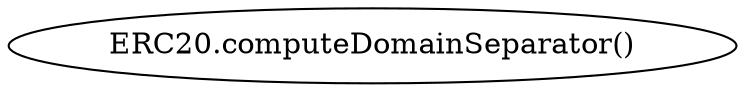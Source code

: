 digraph "" {
	graph [bb="0,0,299.36,36"];
	node [label="\N"];
	"ERC20.computeDomainSeparator()"	 [height=0.5,
		pos="149.68,18",
		width=4.1578];
}
